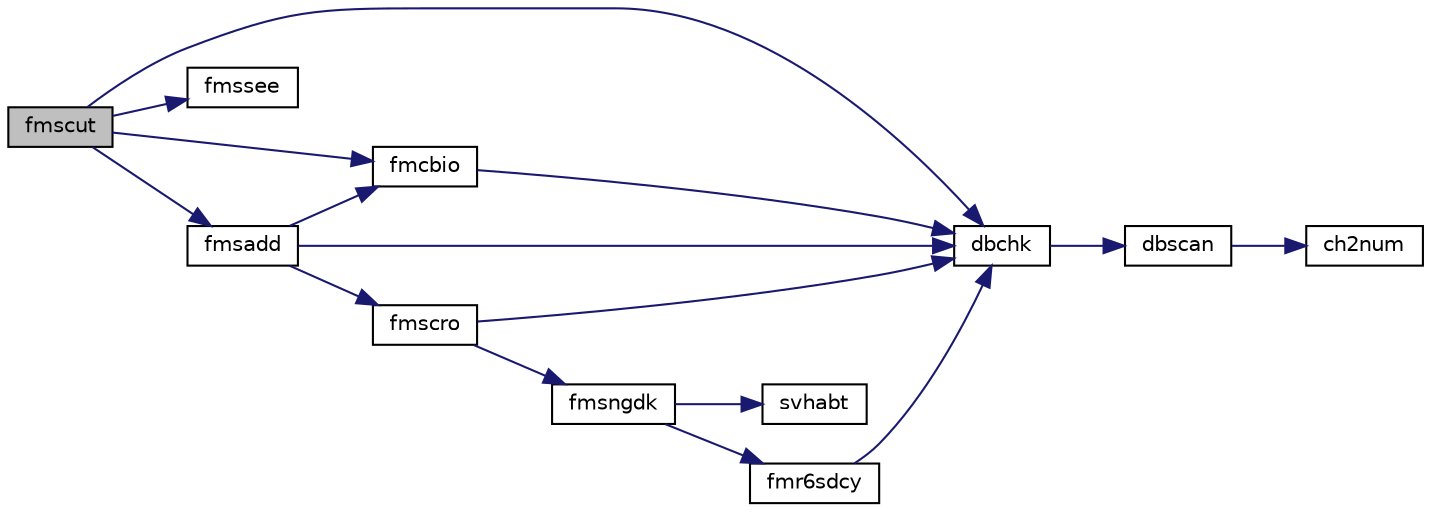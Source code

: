 digraph "fmscut"
{
  edge [fontname="Helvetica",fontsize="10",labelfontname="Helvetica",labelfontsize="10"];
  node [fontname="Helvetica",fontsize="10",shape=record];
  rankdir="LR";
  Node1 [label="fmscut",height=0.2,width=0.4,color="black", fillcolor="grey75", style="filled", fontcolor="black"];
  Node1 -> Node2 [color="midnightblue",fontsize="10",style="solid",fontname="Helvetica"];
  Node2 [label="dbchk",height=0.2,width=0.4,color="black", fillcolor="white", style="filled",URL="$dbchk_8f.html#a50e82b8d87ebaeb63d8e1abab05bc20b"];
  Node2 -> Node3 [color="midnightblue",fontsize="10",style="solid",fontname="Helvetica"];
  Node3 [label="dbscan",height=0.2,width=0.4,color="black", fillcolor="white", style="filled",URL="$dbscan_8f.html#a18f1eb65a1dbf6141e44b1ac4a10757e"];
  Node3 -> Node4 [color="midnightblue",fontsize="10",style="solid",fontname="Helvetica"];
  Node4 [label="ch2num",height=0.2,width=0.4,color="black", fillcolor="white", style="filled",URL="$ch2num_8f.html#acc5a9987290b4e6c8cfe65bd2cd93540"];
  Node1 -> Node5 [color="midnightblue",fontsize="10",style="solid",fontname="Helvetica"];
  Node5 [label="fmssee",height=0.2,width=0.4,color="black", fillcolor="white", style="filled",URL="$fmssee_8f.html#ab0b3b363097a6c4fa4b6ad46333d37b0"];
  Node1 -> Node6 [color="midnightblue",fontsize="10",style="solid",fontname="Helvetica"];
  Node6 [label="fmcbio",height=0.2,width=0.4,color="black", fillcolor="white", style="filled",URL="$fmcbio_8f.html#a8d81c96a9c5028213f2eae1becbdefc5"];
  Node6 -> Node2 [color="midnightblue",fontsize="10",style="solid",fontname="Helvetica"];
  Node1 -> Node7 [color="midnightblue",fontsize="10",style="solid",fontname="Helvetica"];
  Node7 [label="fmsadd",height=0.2,width=0.4,color="black", fillcolor="white", style="filled",URL="$fmsadd_8f.html#a37af25b320195128a545b249dda1a0ae"];
  Node7 -> Node2 [color="midnightblue",fontsize="10",style="solid",fontname="Helvetica"];
  Node7 -> Node8 [color="midnightblue",fontsize="10",style="solid",fontname="Helvetica"];
  Node8 [label="fmscro",height=0.2,width=0.4,color="black", fillcolor="white", style="filled",URL="$fmscro_8f.html#ae84b5894749bdd8bdf55e3d18265708a"];
  Node8 -> Node2 [color="midnightblue",fontsize="10",style="solid",fontname="Helvetica"];
  Node8 -> Node9 [color="midnightblue",fontsize="10",style="solid",fontname="Helvetica"];
  Node9 [label="fmsngdk",height=0.2,width=0.4,color="black", fillcolor="white", style="filled",URL="$fmsngdk_8f.html#a8458559bf9d983e9a1b59506f1a34dcc"];
  Node9 -> Node10 [color="midnightblue",fontsize="10",style="solid",fontname="Helvetica"];
  Node10 [label="svhabt",height=0.2,width=0.4,color="black", fillcolor="white", style="filled",URL="$svhabt_8f.html#a19ff469dd7fab6f8f8f14c5e289d3481"];
  Node9 -> Node11 [color="midnightblue",fontsize="10",style="solid",fontname="Helvetica"];
  Node11 [label="fmr6sdcy",height=0.2,width=0.4,color="black", fillcolor="white", style="filled",URL="$fmr6sdcy_8f.html#ab1e8e795c53f4663eecbc65bc1a54262"];
  Node11 -> Node2 [color="midnightblue",fontsize="10",style="solid",fontname="Helvetica"];
  Node7 -> Node6 [color="midnightblue",fontsize="10",style="solid",fontname="Helvetica"];
}
